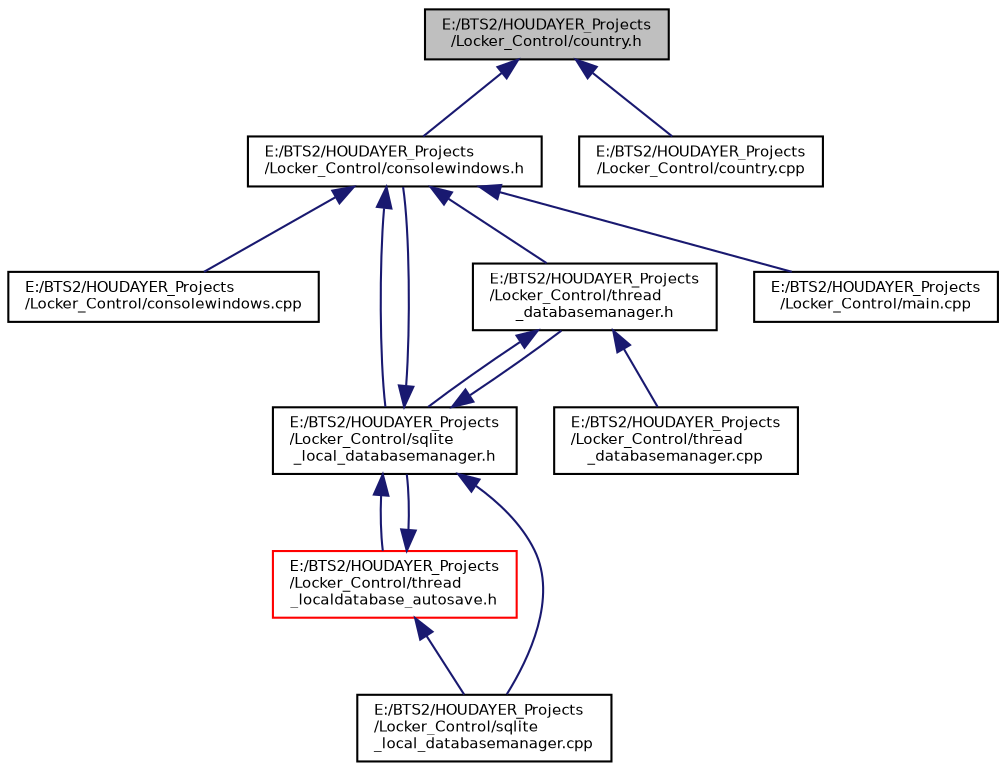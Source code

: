 digraph "E:/BTS2/HOUDAYER_Projects/Locker_Control/country.h"
{
 // INTERACTIVE_SVG=YES
  bgcolor="transparent";
  edge [fontname="Helvetica",fontsize="7",labelfontname="Helvetica",labelfontsize="7"];
  node [fontname="Helvetica",fontsize="7",shape=record];
  Node1 [label="E:/BTS2/HOUDAYER_Projects\l/Locker_Control/country.h",height=0.2,width=0.4,color="black", fillcolor="grey75", style="filled", fontcolor="black"];
  Node1 -> Node2 [dir="back",color="midnightblue",fontsize="7",style="solid",fontname="Helvetica"];
  Node2 [label="E:/BTS2/HOUDAYER_Projects\l/Locker_Control/consolewindows.h",height=0.2,width=0.4,color="black",URL="$consolewindows_8h.html"];
  Node2 -> Node3 [dir="back",color="midnightblue",fontsize="7",style="solid",fontname="Helvetica"];
  Node3 [label="E:/BTS2/HOUDAYER_Projects\l/Locker_Control/consolewindows.cpp",height=0.2,width=0.4,color="black",URL="$consolewindows_8cpp.html"];
  Node2 -> Node4 [dir="back",color="midnightblue",fontsize="7",style="solid",fontname="Helvetica"];
  Node4 [label="E:/BTS2/HOUDAYER_Projects\l/Locker_Control/thread\l_databasemanager.h",height=0.2,width=0.4,color="black",URL="$thread__databasemanager_8h.html"];
  Node4 -> Node5 [dir="back",color="midnightblue",fontsize="7",style="solid",fontname="Helvetica"];
  Node5 [label="E:/BTS2/HOUDAYER_Projects\l/Locker_Control/sqlite\l_local_databasemanager.h",height=0.2,width=0.4,color="black",URL="$sqlite__local__databasemanager_8h.html"];
  Node5 -> Node2 [dir="back",color="midnightblue",fontsize="7",style="solid",fontname="Helvetica"];
  Node5 -> Node4 [dir="back",color="midnightblue",fontsize="7",style="solid",fontname="Helvetica"];
  Node5 -> Node6 [dir="back",color="midnightblue",fontsize="7",style="solid",fontname="Helvetica"];
  Node6 [label="E:/BTS2/HOUDAYER_Projects\l/Locker_Control/thread\l_localdatabase_autosave.h",height=0.2,width=0.4,color="red",URL="$thread__localdatabase__autosave_8h.html"];
  Node6 -> Node5 [dir="back",color="midnightblue",fontsize="7",style="solid",fontname="Helvetica"];
  Node6 -> Node7 [dir="back",color="midnightblue",fontsize="7",style="solid",fontname="Helvetica"];
  Node7 [label="E:/BTS2/HOUDAYER_Projects\l/Locker_Control/sqlite\l_local_databasemanager.cpp",height=0.2,width=0.4,color="black",URL="$sqlite__local__databasemanager_8cpp.html"];
  Node5 -> Node7 [dir="back",color="midnightblue",fontsize="7",style="solid",fontname="Helvetica"];
  Node4 -> Node8 [dir="back",color="midnightblue",fontsize="7",style="solid",fontname="Helvetica"];
  Node8 [label="E:/BTS2/HOUDAYER_Projects\l/Locker_Control/thread\l_databasemanager.cpp",height=0.2,width=0.4,color="black",URL="$thread__databasemanager_8cpp.html"];
  Node2 -> Node5 [dir="back",color="midnightblue",fontsize="7",style="solid",fontname="Helvetica"];
  Node2 -> Node9 [dir="back",color="midnightblue",fontsize="7",style="solid",fontname="Helvetica"];
  Node9 [label="E:/BTS2/HOUDAYER_Projects\l/Locker_Control/main.cpp",height=0.2,width=0.4,color="black",URL="$main_8cpp.html"];
  Node1 -> Node10 [dir="back",color="midnightblue",fontsize="7",style="solid",fontname="Helvetica"];
  Node10 [label="E:/BTS2/HOUDAYER_Projects\l/Locker_Control/country.cpp",height=0.2,width=0.4,color="black",URL="$country_8cpp.html"];
}

